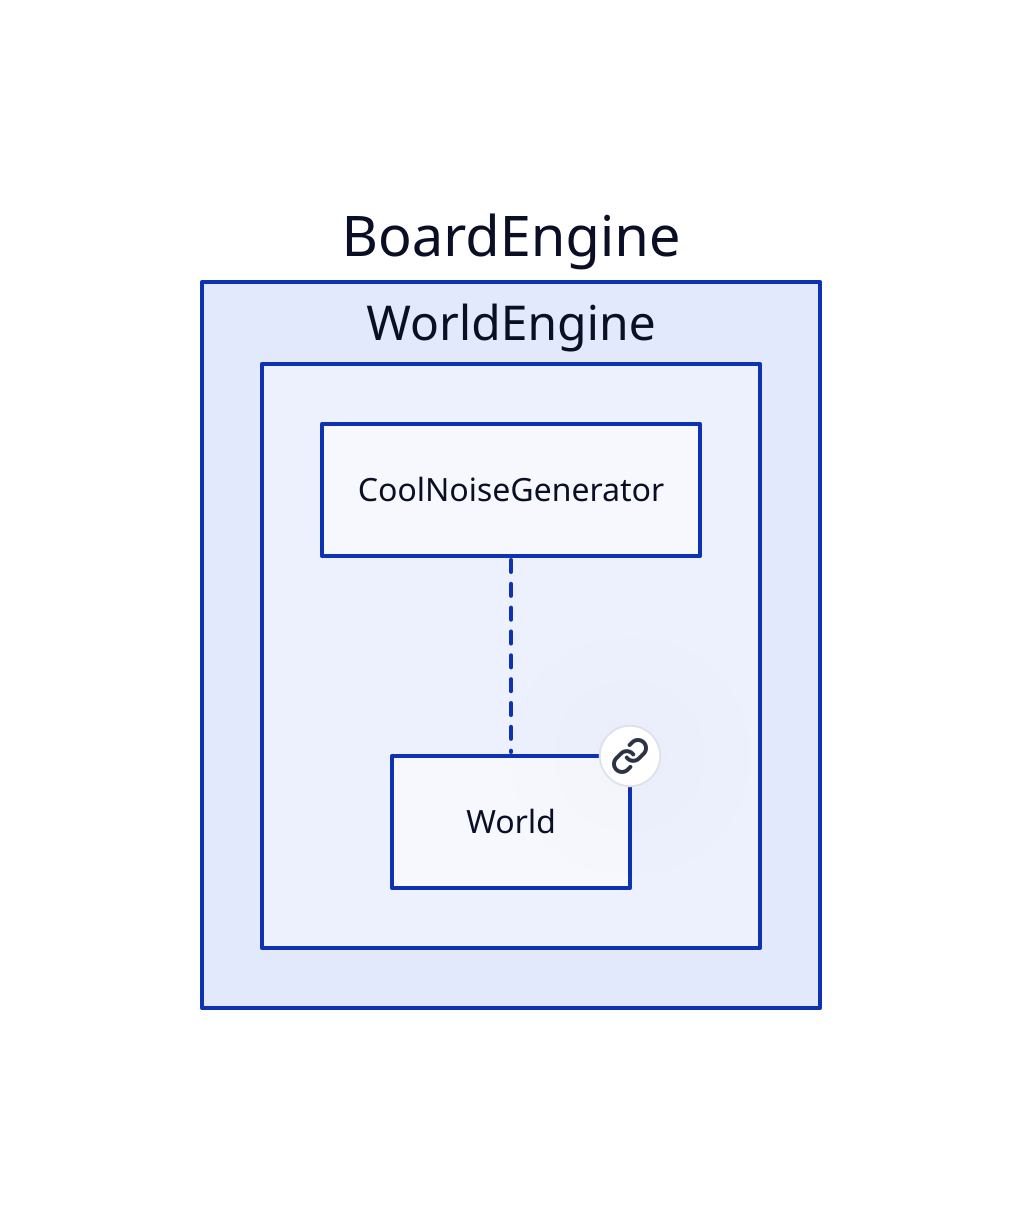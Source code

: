 # Nodes :
BoardEngine: {
    WorldEngine: {
        World: World {
           link: World
        }
    }
}

# Links :
BoardEngine.WorldEngine.CoolNoiseGenerator -- BoardEngine.WorldEngine.World: {style.stroke-dash: 3}
